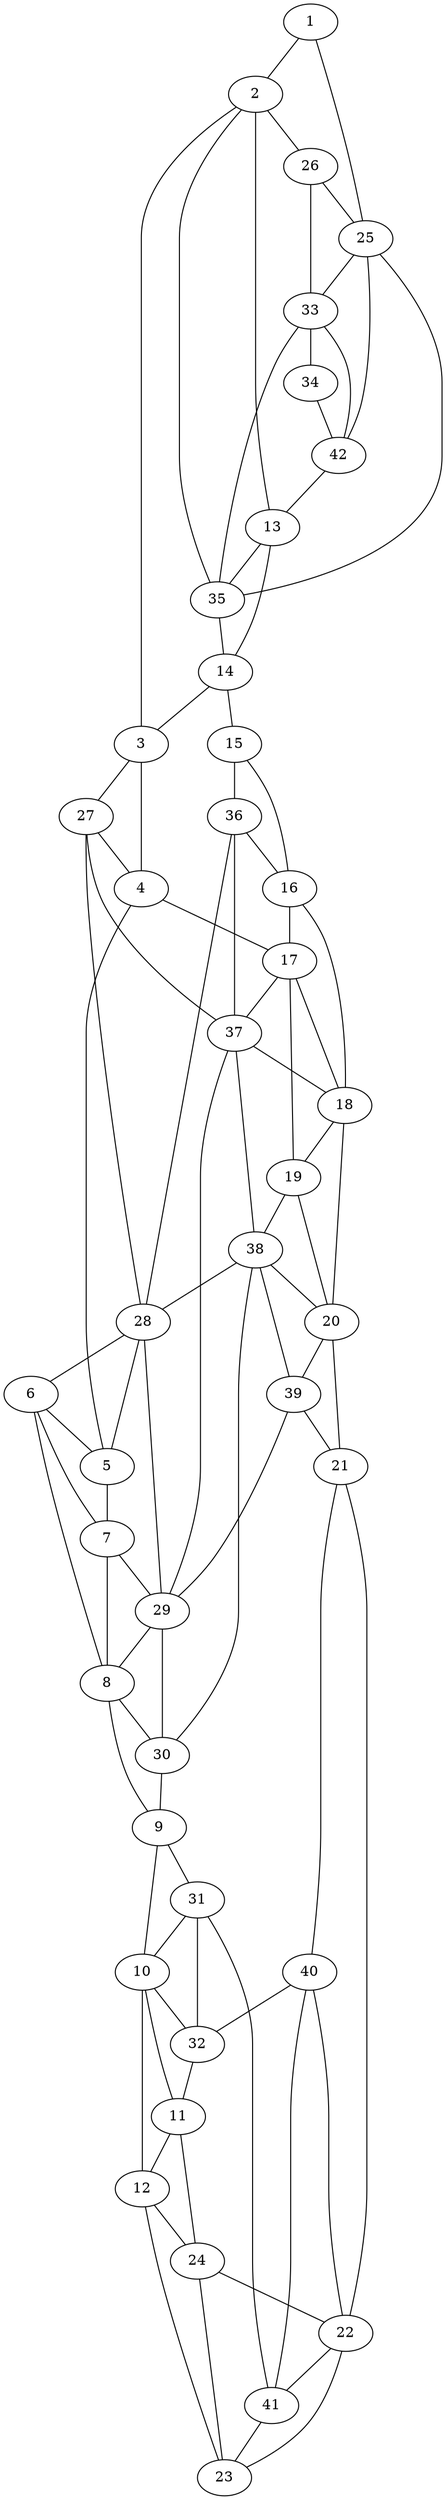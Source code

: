 graph pdb1geq {
	1	 [aaLength=13,
		sequence=DKQSTLNFLLALD,
		type=0];
	2	 [aaLength=14,
		sequence=GKTIQESHYRALKN,
		type=0];
	1 -- 2	 [distance0="34.06505",
		frequency=1,
		type0=2];
	25	 [aaLength=7,
		sequence=SLIPYLT,
		type=1];
	1 -- 25	 [distance0="43.88058",
		frequency=1,
		type0=3];
	3	 [aaLength=14,
		sequence=KLREAFWIVKEFRR,
		type=0];
	2 -- 3	 [distance0="24.53695",
		distance1="2.0",
		frequency=2,
		type0=1,
		type1=4];
	26	 [aaLength=4,
		sequence=IELG,
		type=1];
	2 -- 26	 [distance0="33.22522",
		frequency=1,
		type0=2];
	35	 [aaLength=4,
		sequence=IELG,
		type=1];
	2 -- 35	 [distance0="33.22522",
		frequency=1,
		type0=3];
	27	 [aaLength=5,
		sequence=IVLMT,
		type=1];
	3 -- 27	 [distance0="5.0",
		frequency=1,
		type0=4];
	4	 [aaLength=9,
		sequence=YYNPIYRAG,
		type=0];
	4 -- 3	 [distance0="25.41825",
		frequency=1,
		type0=2];
	5	 [aaLength=13,
		sequence=GVRNFLAEAKASG,
		type=0];
	4 -- 5	 [distance0="13.61637",
		distance1="0.0",
		frequency=2,
		type0=1,
		type1=5];
	17	 [aaLength=13,
		sequence=GVRNFLAEAKASG,
		type=0];
	4 -- 17	 [distance0="30.57323",
		frequency=1,
		type0=3];
	7	 [aaLength=13,
		sequence=HAKEFTEIAREEG,
		type=0];
	5 -- 7	 [distance0="25.13572",
		frequency=1,
		type0=3];
	28	 [aaLength=4,
		sequence=GILV,
		type=1];
	5 -- 28	 [distance0="2.0",
		frequency=1,
		type0=4];
	6	 [aaLength=3,
		sequence=PVF,
		type=0];
	6 -- 5	 [distance0="26.6744",
		frequency=1,
		type0=2];
	6 -- 7	 [distance0="13.78083",
		distance1="0.0",
		frequency=2,
		type0=1,
		type1=5];
	8	 [aaLength=12,
		sequence=PDERLKVIDDMT,
		type=0];
	6 -- 8	 [distance0="30.28176",
		frequency=1,
		type0=3];
	29	 [aaLength=6,
		sequence=KTVFLA,
		type=1];
	7 -- 29	 [distance0="1.0",
		frequency=1,
		type0=4];
	8 -- 7	 [distance0="29.01992",
		frequency=1,
		type0=2];
	30	 [aaLength=5,
		sequence=FVYLV,
		type=1];
	8 -- 30	 [distance0="2.0",
		frequency=1,
		type0=4];
	9	 [aaLength=15,
		sequence=PKTAYDLLRRAKRIC,
		type=0];
	9 -- 8	 [distance0="32.87548",
		frequency=1,
		type0=3];
	10	 [aaLength=11,
		sequence=KREHVVSLLKE,
		type=0];
	9 -- 10	 [distance0="27.58304",
		frequency=1,
		type0=2];
	31	 [aaLength=4,
		sequence=VAVG,
		type=1];
	9 -- 31	 [distance0="3.0",
		frequency=1,
		type0=4];
	11	 [aaLength=12,
		sequence=GSALVKIIGEKG,
		type=0];
	10 -- 11	 [distance0="25.21395",
		frequency=1,
		type0=2];
	32	 [aaLength=4,
		sequence=GVVV,
		type=1];
	10 -- 32	 [distance0="3.0",
		frequency=1,
		type0=4];
	12	 [aaLength=14,
		sequence=ATEFLKKKVEELLG,
		type=0];
	11 -- 12	 [distance0="19.02955",
		distance1="2.0",
		frequency=2,
		type0=1,
		type1=4];
	24	 [aaLength=14,
		sequence=ATEFLKKKVEELLG,
		type=0];
	11 -- 24	 [distance0="35.2099",
		frequency=1,
		type0=3];
	12 -- 10	 [distance0="32.46179",
		frequency=1,
		type0=3];
	12 -- 24	 [distance0="19.8353",
		frequency=1,
		type0=2];
	13	 [aaLength=13,
		sequence=DKQSTLNFLLALD,
		type=0];
	13 -- 2	 [distance0="46.75632",
		frequency=1,
		type0=3];
	14	 [aaLength=14,
		sequence=GKTIQESHYRALKN,
		type=0];
	13 -- 14	 [distance0="34.03528",
		frequency=1,
		type0=2];
	13 -- 35	 [distance0="5.0",
		frequency=1,
		type0=4];
	14 -- 3	 [distance0="42.35504",
		frequency=1,
		type0=3];
	15	 [aaLength=14,
		sequence=KLREAFWIVKEFRR,
		type=0];
	14 -- 15	 [distance0="24.38127",
		distance1="2.0",
		frequency=2,
		type0=1,
		type1=4];
	36	 [aaLength=5,
		sequence=IVLMT,
		type=1];
	15 -- 36	 [distance0="5.0",
		frequency=1,
		type0=4];
	16	 [aaLength=9,
		sequence=YYNPIYRAG,
		type=0];
	16 -- 15	 [distance0="25.51946",
		frequency=1,
		type0=2];
	16 -- 17	 [distance0="13.58658",
		distance1="0.0",
		frequency=2,
		type0=1,
		type1=5];
	18	 [aaLength=3,
		sequence=PVF,
		type=0];
	16 -- 18	 [distance0="30.41949",
		frequency=1,
		type0=3];
	19	 [aaLength=12,
		sequence=HAKEFTEIAREE,
		type=0];
	17 -- 19	 [distance0="25.58786",
		frequency=1,
		type0=3];
	37	 [aaLength=4,
		sequence=GILV,
		type=1];
	17 -- 37	 [distance0="2.0",
		frequency=1,
		type0=4];
	18 -- 17	 [distance0="26.31438",
		frequency=1,
		type0=2];
	18 -- 19	 [distance0="11.00359",
		distance1="0.0",
		frequency=2,
		type0=1,
		type1=5];
	20	 [aaLength=12,
		sequence=PDERLKVIDDMT,
		type=0];
	18 -- 20	 [distance0="30.18436",
		frequency=1,
		type0=3];
	38	 [aaLength=6,
		sequence=KTVFLA,
		type=1];
	19 -- 38	 [distance0="2.0",
		frequency=1,
		type0=4];
	20 -- 19	 [distance0="26.96214",
		frequency=1,
		type0=2];
	39	 [aaLength=5,
		sequence=FVYLV,
		type=1];
	20 -- 39	 [distance0="2.0",
		frequency=1,
		type0=4];
	21	 [aaLength=15,
		sequence=PKTAYDLLRRAKRIC,
		type=0];
	21 -- 20	 [distance0="33.04658",
		frequency=1,
		type0=3];
	22	 [aaLength=11,
		sequence=KREHVVSLLKE,
		type=0];
	21 -- 22	 [distance0="27.75858",
		frequency=1,
		type0=2];
	40	 [aaLength=4,
		sequence=VAVG,
		type=1];
	21 -- 40	 [distance0="3.0",
		frequency=1,
		type0=4];
	23	 [aaLength=12,
		sequence=GSALVKIIGEKG,
		type=0];
	22 -- 23	 [distance0="24.98125",
		frequency=1,
		type0=2];
	41	 [aaLength=4,
		sequence=GVVV,
		type=1];
	22 -- 41	 [distance0="3.0",
		frequency=1,
		type0=4];
	23 -- 12	 [distance0="34.81996",
		frequency=1,
		type0=3];
	23 -- 24	 [distance0="19.07924",
		distance1="2.0",
		frequency=2,
		type0=1,
		type1=4];
	24 -- 22	 [distance0="32.3456",
		frequency=1,
		type0=3];
	33	 [aaLength=7,
		sequence=SLIPYLT,
		type=1];
	25 -- 33	 [distance0="0.0",
		distance1="0.0",
		frequency=2,
		type0=1,
		type1=5];
	26 -- 25	 [distance0="29.0",
		frequency=1,
		type0=2];
	26 -- 33	 [distance0="29.0",
		frequency=1,
		type0=3];
	27 -- 4	 [distance0="0.0",
		frequency=1,
		type0=5];
	27 -- 28	 [distance0="28.0",
		frequency=1,
		type0=2];
	27 -- 37	 [distance0="28.0",
		frequency=1,
		type0=3];
	28 -- 6	 [distance0="3.0",
		frequency=1,
		type0=4];
	28 -- 29	 [distance0="24.0",
		frequency=1,
		type0=2];
	29 -- 8	 [distance0="4.0",
		frequency=1,
		type0=4];
	30 -- 9	 [distance0="12.0",
		frequency=1,
		type0=4];
	30 -- 29	 [distance0="24.0",
		frequency=1,
		type0=2];
	30 -- 38	 [distance0="24.0",
		frequency=1,
		type0=3];
	31 -- 10	 [distance0="4.0",
		frequency=1,
		type0=4];
	31 -- 32	 [distance0="22.0",
		frequency=1,
		type0=2];
	32 -- 11	 [distance0="0.0",
		frequency=1,
		type0=5];
	34	 [aaLength=7,
		sequence=SLIPYLT,
		type=1];
	33 -- 34	 [distance0="0.0",
		frequency=1,
		type0=2];
	42	 [aaLength=7,
		sequence=SLIPYLT,
		type=1];
	34 -- 42	 [distance0="0.0",
		distance1="0.0",
		frequency=2,
		type0=3,
		type1=5];
	35 -- 14	 [distance0="9.0",
		frequency=1,
		type0=4];
	35 -- 25	 [distance0="29.0",
		frequency=1,
		type0=2];
	35 -- 33	 [distance0="29.0",
		frequency=1,
		type0=3];
	36 -- 16	 [distance0="0.0",
		frequency=1,
		type0=5];
	36 -- 28	 [distance0="28.0",
		frequency=1,
		type0=2];
	36 -- 37	 [distance0="28.0",
		frequency=1,
		type0=3];
	37 -- 18	 [distance0="3.0",
		frequency=1,
		type0=4];
	37 -- 29	 [distance0="24.0",
		frequency=1,
		type0=2];
	37 -- 38	 [distance0="24.0",
		frequency=1,
		type0=3];
	38 -- 20	 [distance0="4.0",
		frequency=1,
		type0=4];
	38 -- 28	 [distance0="24.0",
		frequency=1,
		type0=2];
	39 -- 21	 [distance0="12.0",
		frequency=1,
		type0=4];
	39 -- 29	 [distance0="24.0",
		frequency=1,
		type0=2];
	39 -- 38	 [distance0="24.0",
		frequency=1,
		type0=3];
	40 -- 22	 [distance0="4.0",
		frequency=1,
		type0=4];
	40 -- 32	 [distance0="22.0",
		frequency=1,
		type0=2];
	40 -- 41	 [distance0="22.0",
		frequency=1,
		type0=3];
	41 -- 23	 [distance0="0.0",
		frequency=1,
		type0=5];
	41 -- 31	 [distance0="22.0",
		frequency=1,
		type0=2];
	42 -- 13	 [distance0="4.0",
		frequency=1,
		type0=4];
	42 -- 25	 [distance0="0.0",
		frequency=1,
		type0=1];
	42 -- 33	 [distance0="0.0",
		frequency=1,
		type0=2];
}
